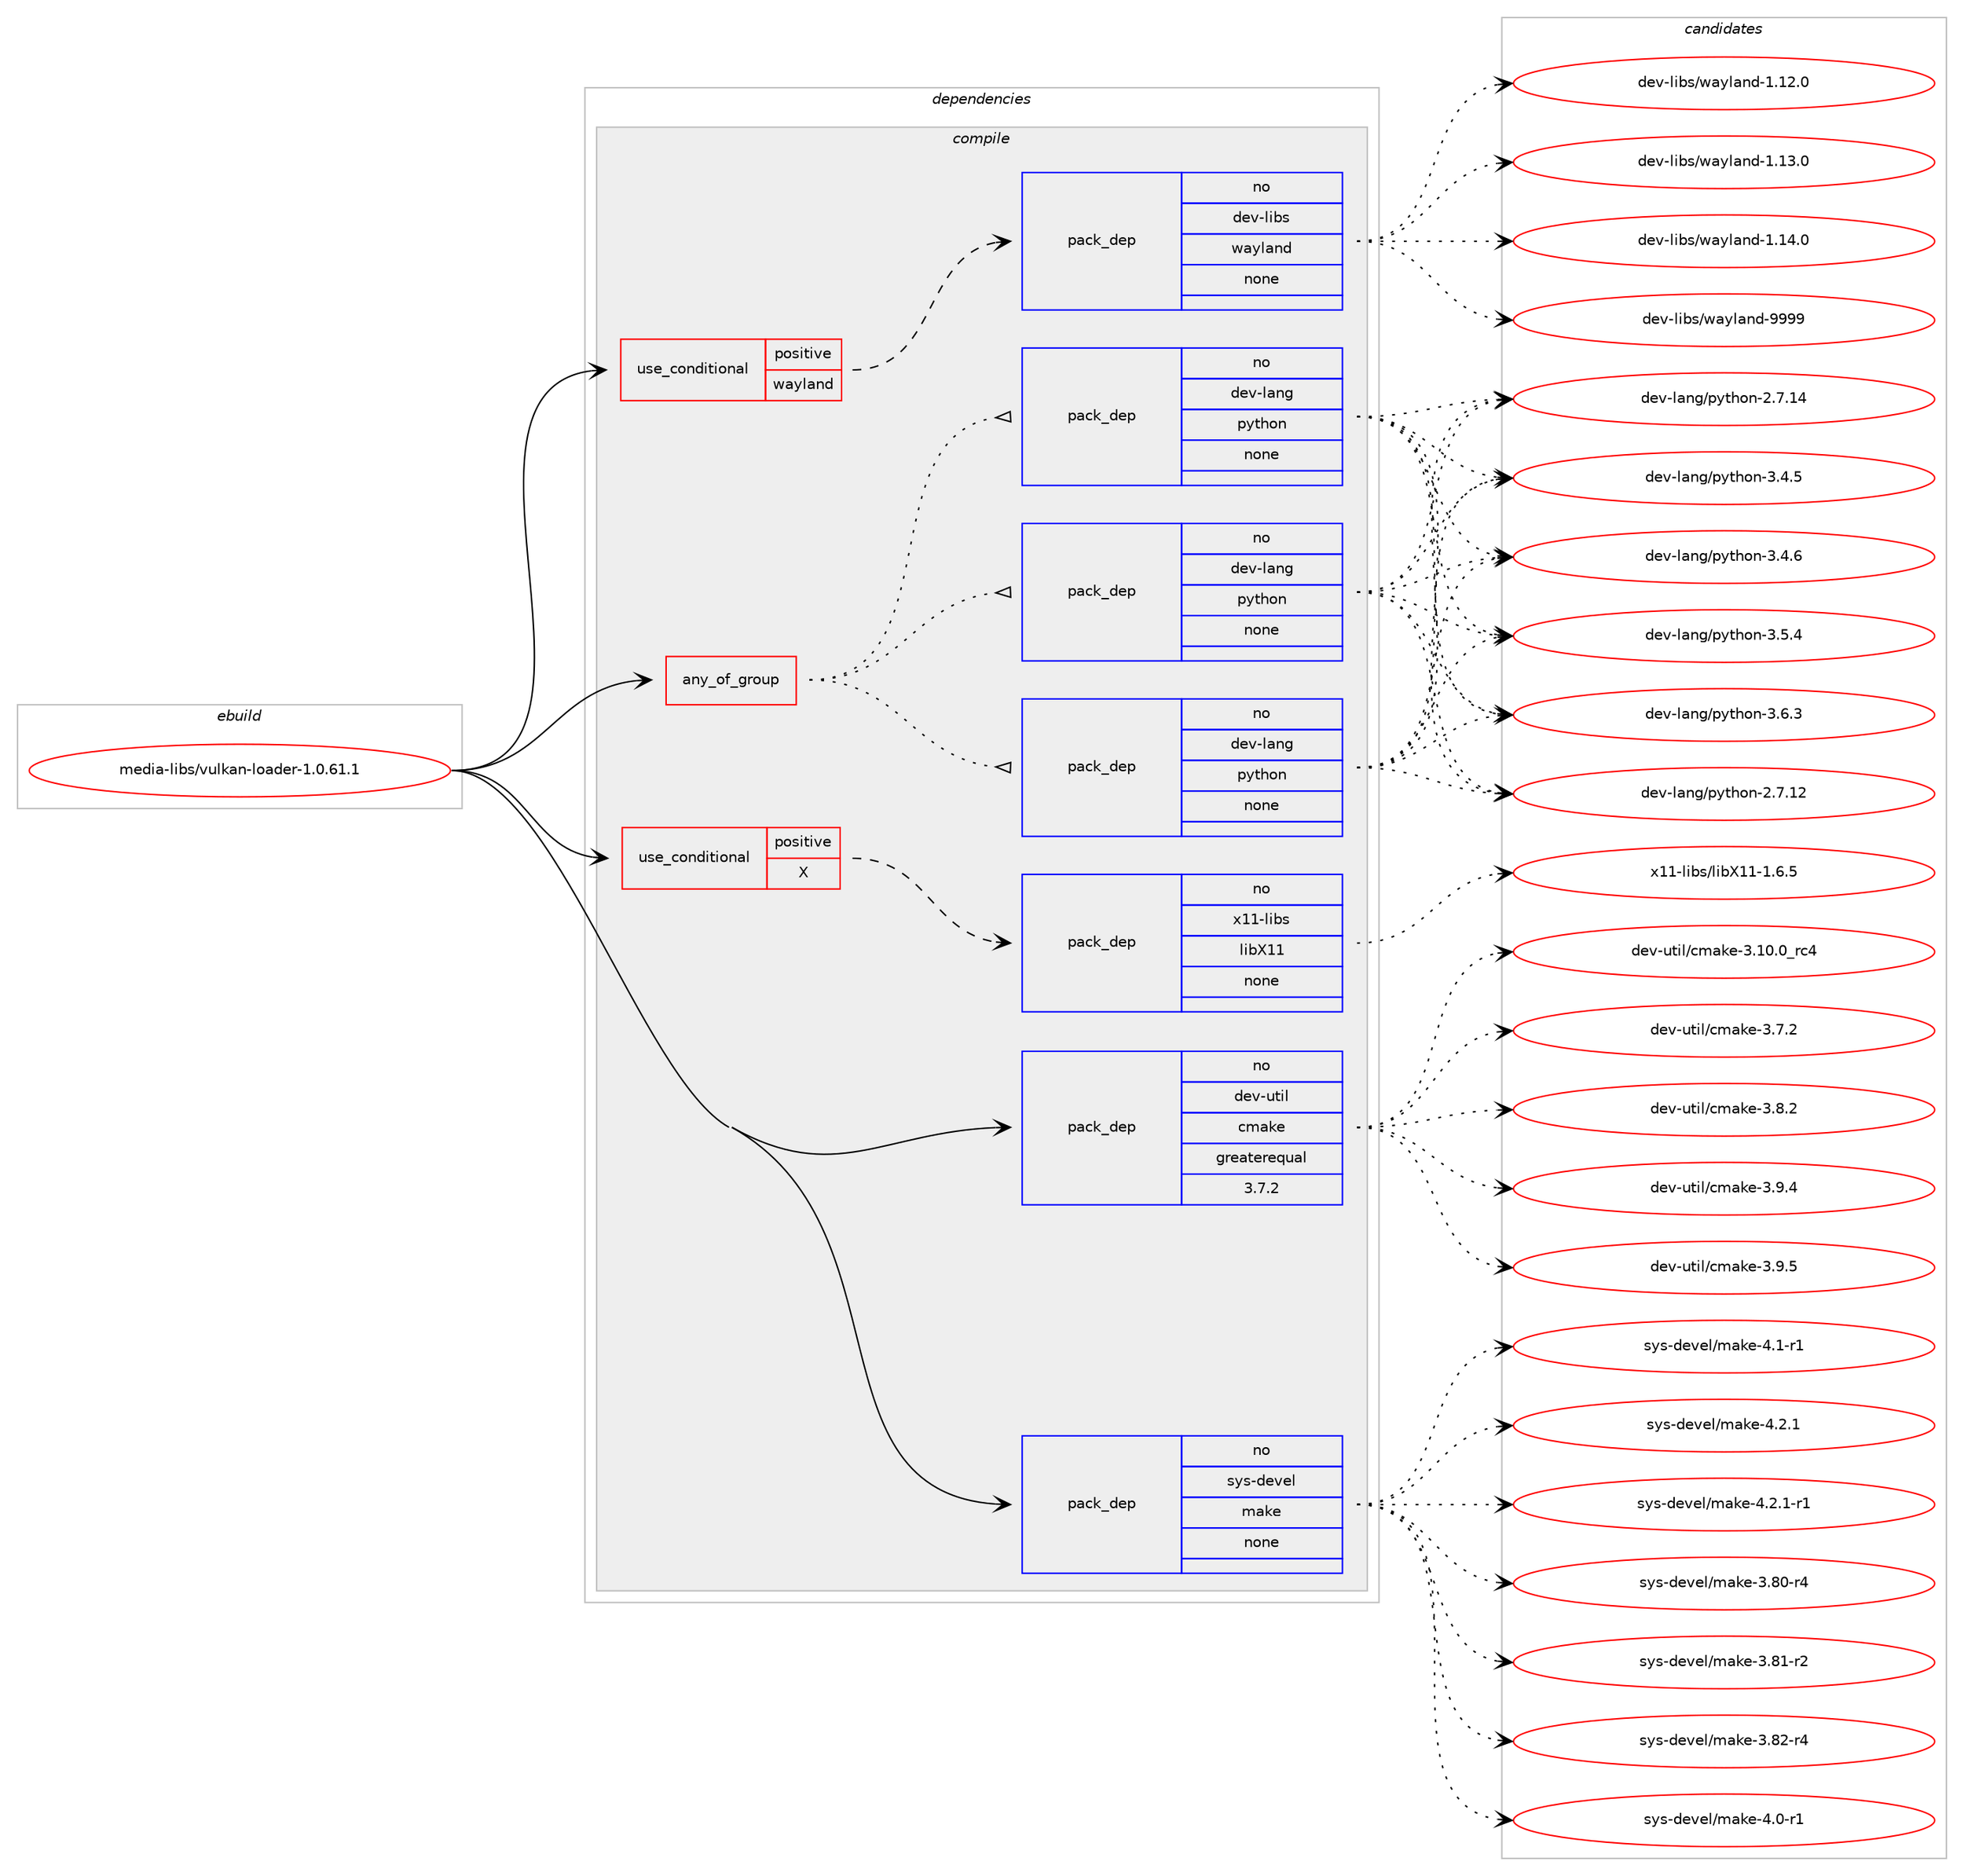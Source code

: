 digraph prolog {

# *************
# Graph options
# *************

newrank=true;
concentrate=true;
compound=true;
graph [rankdir=LR,fontname=Helvetica,fontsize=10,ranksep=1.5];#, ranksep=2.5, nodesep=0.2];
edge  [arrowhead=vee];
node  [fontname=Helvetica,fontsize=10];

# **********
# The ebuild
# **********

subgraph cluster_leftcol {
color=gray;
rank=same;
label=<<i>ebuild</i>>;
id [label="media-libs/vulkan-loader-1.0.61.1", color=red, width=4, href="../media-libs/vulkan-loader-1.0.61.1.svg"];
}

# ****************
# The dependencies
# ****************

subgraph cluster_midcol {
color=gray;
label=<<i>dependencies</i>>;
subgraph cluster_compile {
fillcolor="#eeeeee";
style=filled;
label=<<i>compile</i>>;
subgraph any5794 {
dependency371044 [label=<<TABLE BORDER="0" CELLBORDER="1" CELLSPACING="0" CELLPADDING="4"><TR><TD CELLPADDING="10">any_of_group</TD></TR></TABLE>>, shape=none, color=red];subgraph pack273444 {
dependency371045 [label=<<TABLE BORDER="0" CELLBORDER="1" CELLSPACING="0" CELLPADDING="4" WIDTH="220"><TR><TD ROWSPAN="6" CELLPADDING="30">pack_dep</TD></TR><TR><TD WIDTH="110">no</TD></TR><TR><TD>dev-lang</TD></TR><TR><TD>python</TD></TR><TR><TD>none</TD></TR><TR><TD></TD></TR></TABLE>>, shape=none, color=blue];
}
dependency371044:e -> dependency371045:w [weight=20,style="dotted",arrowhead="oinv"];
subgraph pack273445 {
dependency371046 [label=<<TABLE BORDER="0" CELLBORDER="1" CELLSPACING="0" CELLPADDING="4" WIDTH="220"><TR><TD ROWSPAN="6" CELLPADDING="30">pack_dep</TD></TR><TR><TD WIDTH="110">no</TD></TR><TR><TD>dev-lang</TD></TR><TR><TD>python</TD></TR><TR><TD>none</TD></TR><TR><TD></TD></TR></TABLE>>, shape=none, color=blue];
}
dependency371044:e -> dependency371046:w [weight=20,style="dotted",arrowhead="oinv"];
subgraph pack273446 {
dependency371047 [label=<<TABLE BORDER="0" CELLBORDER="1" CELLSPACING="0" CELLPADDING="4" WIDTH="220"><TR><TD ROWSPAN="6" CELLPADDING="30">pack_dep</TD></TR><TR><TD WIDTH="110">no</TD></TR><TR><TD>dev-lang</TD></TR><TR><TD>python</TD></TR><TR><TD>none</TD></TR><TR><TD></TD></TR></TABLE>>, shape=none, color=blue];
}
dependency371044:e -> dependency371047:w [weight=20,style="dotted",arrowhead="oinv"];
}
id:e -> dependency371044:w [weight=20,style="solid",arrowhead="vee"];
subgraph cond91660 {
dependency371048 [label=<<TABLE BORDER="0" CELLBORDER="1" CELLSPACING="0" CELLPADDING="4"><TR><TD ROWSPAN="3" CELLPADDING="10">use_conditional</TD></TR><TR><TD>positive</TD></TR><TR><TD>X</TD></TR></TABLE>>, shape=none, color=red];
subgraph pack273447 {
dependency371049 [label=<<TABLE BORDER="0" CELLBORDER="1" CELLSPACING="0" CELLPADDING="4" WIDTH="220"><TR><TD ROWSPAN="6" CELLPADDING="30">pack_dep</TD></TR><TR><TD WIDTH="110">no</TD></TR><TR><TD>x11-libs</TD></TR><TR><TD>libX11</TD></TR><TR><TD>none</TD></TR><TR><TD></TD></TR></TABLE>>, shape=none, color=blue];
}
dependency371048:e -> dependency371049:w [weight=20,style="dashed",arrowhead="vee"];
}
id:e -> dependency371048:w [weight=20,style="solid",arrowhead="vee"];
subgraph cond91661 {
dependency371050 [label=<<TABLE BORDER="0" CELLBORDER="1" CELLSPACING="0" CELLPADDING="4"><TR><TD ROWSPAN="3" CELLPADDING="10">use_conditional</TD></TR><TR><TD>positive</TD></TR><TR><TD>wayland</TD></TR></TABLE>>, shape=none, color=red];
subgraph pack273448 {
dependency371051 [label=<<TABLE BORDER="0" CELLBORDER="1" CELLSPACING="0" CELLPADDING="4" WIDTH="220"><TR><TD ROWSPAN="6" CELLPADDING="30">pack_dep</TD></TR><TR><TD WIDTH="110">no</TD></TR><TR><TD>dev-libs</TD></TR><TR><TD>wayland</TD></TR><TR><TD>none</TD></TR><TR><TD></TD></TR></TABLE>>, shape=none, color=blue];
}
dependency371050:e -> dependency371051:w [weight=20,style="dashed",arrowhead="vee"];
}
id:e -> dependency371050:w [weight=20,style="solid",arrowhead="vee"];
subgraph pack273449 {
dependency371052 [label=<<TABLE BORDER="0" CELLBORDER="1" CELLSPACING="0" CELLPADDING="4" WIDTH="220"><TR><TD ROWSPAN="6" CELLPADDING="30">pack_dep</TD></TR><TR><TD WIDTH="110">no</TD></TR><TR><TD>dev-util</TD></TR><TR><TD>cmake</TD></TR><TR><TD>greaterequal</TD></TR><TR><TD>3.7.2</TD></TR></TABLE>>, shape=none, color=blue];
}
id:e -> dependency371052:w [weight=20,style="solid",arrowhead="vee"];
subgraph pack273450 {
dependency371053 [label=<<TABLE BORDER="0" CELLBORDER="1" CELLSPACING="0" CELLPADDING="4" WIDTH="220"><TR><TD ROWSPAN="6" CELLPADDING="30">pack_dep</TD></TR><TR><TD WIDTH="110">no</TD></TR><TR><TD>sys-devel</TD></TR><TR><TD>make</TD></TR><TR><TD>none</TD></TR><TR><TD></TD></TR></TABLE>>, shape=none, color=blue];
}
id:e -> dependency371053:w [weight=20,style="solid",arrowhead="vee"];
}
subgraph cluster_compileandrun {
fillcolor="#eeeeee";
style=filled;
label=<<i>compile and run</i>>;
}
subgraph cluster_run {
fillcolor="#eeeeee";
style=filled;
label=<<i>run</i>>;
}
}

# **************
# The candidates
# **************

subgraph cluster_choices {
rank=same;
color=gray;
label=<<i>candidates</i>>;

subgraph choice273444 {
color=black;
nodesep=1;
choice10010111845108971101034711212111610411111045504655464950 [label="dev-lang/python-2.7.12", color=red, width=4,href="../dev-lang/python-2.7.12.svg"];
choice10010111845108971101034711212111610411111045504655464952 [label="dev-lang/python-2.7.14", color=red, width=4,href="../dev-lang/python-2.7.14.svg"];
choice100101118451089711010347112121116104111110455146524653 [label="dev-lang/python-3.4.5", color=red, width=4,href="../dev-lang/python-3.4.5.svg"];
choice100101118451089711010347112121116104111110455146524654 [label="dev-lang/python-3.4.6", color=red, width=4,href="../dev-lang/python-3.4.6.svg"];
choice100101118451089711010347112121116104111110455146534652 [label="dev-lang/python-3.5.4", color=red, width=4,href="../dev-lang/python-3.5.4.svg"];
choice100101118451089711010347112121116104111110455146544651 [label="dev-lang/python-3.6.3", color=red, width=4,href="../dev-lang/python-3.6.3.svg"];
dependency371045:e -> choice10010111845108971101034711212111610411111045504655464950:w [style=dotted,weight="100"];
dependency371045:e -> choice10010111845108971101034711212111610411111045504655464952:w [style=dotted,weight="100"];
dependency371045:e -> choice100101118451089711010347112121116104111110455146524653:w [style=dotted,weight="100"];
dependency371045:e -> choice100101118451089711010347112121116104111110455146524654:w [style=dotted,weight="100"];
dependency371045:e -> choice100101118451089711010347112121116104111110455146534652:w [style=dotted,weight="100"];
dependency371045:e -> choice100101118451089711010347112121116104111110455146544651:w [style=dotted,weight="100"];
}
subgraph choice273445 {
color=black;
nodesep=1;
choice10010111845108971101034711212111610411111045504655464950 [label="dev-lang/python-2.7.12", color=red, width=4,href="../dev-lang/python-2.7.12.svg"];
choice10010111845108971101034711212111610411111045504655464952 [label="dev-lang/python-2.7.14", color=red, width=4,href="../dev-lang/python-2.7.14.svg"];
choice100101118451089711010347112121116104111110455146524653 [label="dev-lang/python-3.4.5", color=red, width=4,href="../dev-lang/python-3.4.5.svg"];
choice100101118451089711010347112121116104111110455146524654 [label="dev-lang/python-3.4.6", color=red, width=4,href="../dev-lang/python-3.4.6.svg"];
choice100101118451089711010347112121116104111110455146534652 [label="dev-lang/python-3.5.4", color=red, width=4,href="../dev-lang/python-3.5.4.svg"];
choice100101118451089711010347112121116104111110455146544651 [label="dev-lang/python-3.6.3", color=red, width=4,href="../dev-lang/python-3.6.3.svg"];
dependency371046:e -> choice10010111845108971101034711212111610411111045504655464950:w [style=dotted,weight="100"];
dependency371046:e -> choice10010111845108971101034711212111610411111045504655464952:w [style=dotted,weight="100"];
dependency371046:e -> choice100101118451089711010347112121116104111110455146524653:w [style=dotted,weight="100"];
dependency371046:e -> choice100101118451089711010347112121116104111110455146524654:w [style=dotted,weight="100"];
dependency371046:e -> choice100101118451089711010347112121116104111110455146534652:w [style=dotted,weight="100"];
dependency371046:e -> choice100101118451089711010347112121116104111110455146544651:w [style=dotted,weight="100"];
}
subgraph choice273446 {
color=black;
nodesep=1;
choice10010111845108971101034711212111610411111045504655464950 [label="dev-lang/python-2.7.12", color=red, width=4,href="../dev-lang/python-2.7.12.svg"];
choice10010111845108971101034711212111610411111045504655464952 [label="dev-lang/python-2.7.14", color=red, width=4,href="../dev-lang/python-2.7.14.svg"];
choice100101118451089711010347112121116104111110455146524653 [label="dev-lang/python-3.4.5", color=red, width=4,href="../dev-lang/python-3.4.5.svg"];
choice100101118451089711010347112121116104111110455146524654 [label="dev-lang/python-3.4.6", color=red, width=4,href="../dev-lang/python-3.4.6.svg"];
choice100101118451089711010347112121116104111110455146534652 [label="dev-lang/python-3.5.4", color=red, width=4,href="../dev-lang/python-3.5.4.svg"];
choice100101118451089711010347112121116104111110455146544651 [label="dev-lang/python-3.6.3", color=red, width=4,href="../dev-lang/python-3.6.3.svg"];
dependency371047:e -> choice10010111845108971101034711212111610411111045504655464950:w [style=dotted,weight="100"];
dependency371047:e -> choice10010111845108971101034711212111610411111045504655464952:w [style=dotted,weight="100"];
dependency371047:e -> choice100101118451089711010347112121116104111110455146524653:w [style=dotted,weight="100"];
dependency371047:e -> choice100101118451089711010347112121116104111110455146524654:w [style=dotted,weight="100"];
dependency371047:e -> choice100101118451089711010347112121116104111110455146534652:w [style=dotted,weight="100"];
dependency371047:e -> choice100101118451089711010347112121116104111110455146544651:w [style=dotted,weight="100"];
}
subgraph choice273447 {
color=black;
nodesep=1;
choice120494945108105981154710810598884949454946544653 [label="x11-libs/libX11-1.6.5", color=red, width=4,href="../x11-libs/libX11-1.6.5.svg"];
dependency371049:e -> choice120494945108105981154710810598884949454946544653:w [style=dotted,weight="100"];
}
subgraph choice273448 {
color=black;
nodesep=1;
choice100101118451081059811547119971211089711010045494649504648 [label="dev-libs/wayland-1.12.0", color=red, width=4,href="../dev-libs/wayland-1.12.0.svg"];
choice100101118451081059811547119971211089711010045494649514648 [label="dev-libs/wayland-1.13.0", color=red, width=4,href="../dev-libs/wayland-1.13.0.svg"];
choice100101118451081059811547119971211089711010045494649524648 [label="dev-libs/wayland-1.14.0", color=red, width=4,href="../dev-libs/wayland-1.14.0.svg"];
choice10010111845108105981154711997121108971101004557575757 [label="dev-libs/wayland-9999", color=red, width=4,href="../dev-libs/wayland-9999.svg"];
dependency371051:e -> choice100101118451081059811547119971211089711010045494649504648:w [style=dotted,weight="100"];
dependency371051:e -> choice100101118451081059811547119971211089711010045494649514648:w [style=dotted,weight="100"];
dependency371051:e -> choice100101118451081059811547119971211089711010045494649524648:w [style=dotted,weight="100"];
dependency371051:e -> choice10010111845108105981154711997121108971101004557575757:w [style=dotted,weight="100"];
}
subgraph choice273449 {
color=black;
nodesep=1;
choice1001011184511711610510847991099710710145514649484648951149952 [label="dev-util/cmake-3.10.0_rc4", color=red, width=4,href="../dev-util/cmake-3.10.0_rc4.svg"];
choice10010111845117116105108479910997107101455146554650 [label="dev-util/cmake-3.7.2", color=red, width=4,href="../dev-util/cmake-3.7.2.svg"];
choice10010111845117116105108479910997107101455146564650 [label="dev-util/cmake-3.8.2", color=red, width=4,href="../dev-util/cmake-3.8.2.svg"];
choice10010111845117116105108479910997107101455146574652 [label="dev-util/cmake-3.9.4", color=red, width=4,href="../dev-util/cmake-3.9.4.svg"];
choice10010111845117116105108479910997107101455146574653 [label="dev-util/cmake-3.9.5", color=red, width=4,href="../dev-util/cmake-3.9.5.svg"];
dependency371052:e -> choice1001011184511711610510847991099710710145514649484648951149952:w [style=dotted,weight="100"];
dependency371052:e -> choice10010111845117116105108479910997107101455146554650:w [style=dotted,weight="100"];
dependency371052:e -> choice10010111845117116105108479910997107101455146564650:w [style=dotted,weight="100"];
dependency371052:e -> choice10010111845117116105108479910997107101455146574652:w [style=dotted,weight="100"];
dependency371052:e -> choice10010111845117116105108479910997107101455146574653:w [style=dotted,weight="100"];
}
subgraph choice273450 {
color=black;
nodesep=1;
choice11512111545100101118101108471099710710145514656484511452 [label="sys-devel/make-3.80-r4", color=red, width=4,href="../sys-devel/make-3.80-r4.svg"];
choice11512111545100101118101108471099710710145514656494511450 [label="sys-devel/make-3.81-r2", color=red, width=4,href="../sys-devel/make-3.81-r2.svg"];
choice11512111545100101118101108471099710710145514656504511452 [label="sys-devel/make-3.82-r4", color=red, width=4,href="../sys-devel/make-3.82-r4.svg"];
choice115121115451001011181011084710997107101455246484511449 [label="sys-devel/make-4.0-r1", color=red, width=4,href="../sys-devel/make-4.0-r1.svg"];
choice115121115451001011181011084710997107101455246494511449 [label="sys-devel/make-4.1-r1", color=red, width=4,href="../sys-devel/make-4.1-r1.svg"];
choice115121115451001011181011084710997107101455246504649 [label="sys-devel/make-4.2.1", color=red, width=4,href="../sys-devel/make-4.2.1.svg"];
choice1151211154510010111810110847109971071014552465046494511449 [label="sys-devel/make-4.2.1-r1", color=red, width=4,href="../sys-devel/make-4.2.1-r1.svg"];
dependency371053:e -> choice11512111545100101118101108471099710710145514656484511452:w [style=dotted,weight="100"];
dependency371053:e -> choice11512111545100101118101108471099710710145514656494511450:w [style=dotted,weight="100"];
dependency371053:e -> choice11512111545100101118101108471099710710145514656504511452:w [style=dotted,weight="100"];
dependency371053:e -> choice115121115451001011181011084710997107101455246484511449:w [style=dotted,weight="100"];
dependency371053:e -> choice115121115451001011181011084710997107101455246494511449:w [style=dotted,weight="100"];
dependency371053:e -> choice115121115451001011181011084710997107101455246504649:w [style=dotted,weight="100"];
dependency371053:e -> choice1151211154510010111810110847109971071014552465046494511449:w [style=dotted,weight="100"];
}
}

}
